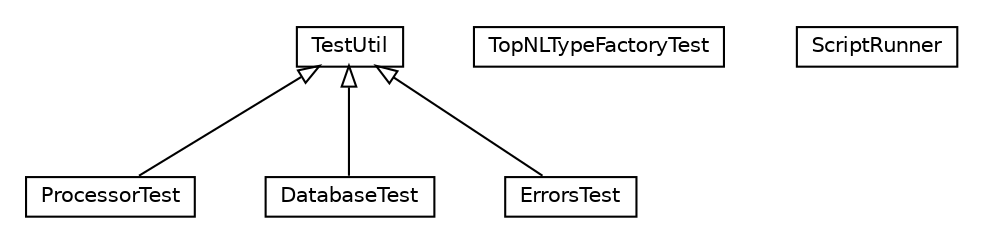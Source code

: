 #!/usr/local/bin/dot
#
# Class diagram 
# Generated by UMLGraph version R5_6-24-gf6e263 (http://www.umlgraph.org/)
#

digraph G {
	edge [fontname="Helvetica",fontsize=10,labelfontname="Helvetica",labelfontsize=10];
	node [fontname="Helvetica",fontsize=10,shape=plaintext];
	nodesep=0.25;
	ranksep=0.5;
	// nl.b3p.topnl.ProcessorTest
	c0 [label=<<table title="nl.b3p.topnl.ProcessorTest" border="0" cellborder="1" cellspacing="0" cellpadding="2" port="p" href="./ProcessorTest.html">
		<tr><td><table border="0" cellspacing="0" cellpadding="1">
<tr><td align="center" balign="center"> ProcessorTest </td></tr>
		</table></td></tr>
		</table>>, URL="./ProcessorTest.html", fontname="Helvetica", fontcolor="black", fontsize=10.0];
	// nl.b3p.topnl.TestUtil
	c1 [label=<<table title="nl.b3p.topnl.TestUtil" border="0" cellborder="1" cellspacing="0" cellpadding="2" port="p" href="./TestUtil.html">
		<tr><td><table border="0" cellspacing="0" cellpadding="1">
<tr><td align="center" balign="center"> TestUtil </td></tr>
		</table></td></tr>
		</table>>, URL="./TestUtil.html", fontname="Helvetica", fontcolor="black", fontsize=10.0];
	// nl.b3p.topnl.TopNLTypeFactoryTest
	c2 [label=<<table title="nl.b3p.topnl.TopNLTypeFactoryTest" border="0" cellborder="1" cellspacing="0" cellpadding="2" port="p" href="./TopNLTypeFactoryTest.html">
		<tr><td><table border="0" cellspacing="0" cellpadding="1">
<tr><td align="center" balign="center"> TopNLTypeFactoryTest </td></tr>
		</table></td></tr>
		</table>>, URL="./TopNLTypeFactoryTest.html", fontname="Helvetica", fontcolor="black", fontsize=10.0];
	// nl.b3p.topnl.DatabaseTest
	c3 [label=<<table title="nl.b3p.topnl.DatabaseTest" border="0" cellborder="1" cellspacing="0" cellpadding="2" port="p" href="./DatabaseTest.html">
		<tr><td><table border="0" cellspacing="0" cellpadding="1">
<tr><td align="center" balign="center"> DatabaseTest </td></tr>
		</table></td></tr>
		</table>>, URL="./DatabaseTest.html", fontname="Helvetica", fontcolor="black", fontsize=10.0];
	// nl.b3p.topnl.ScriptRunner
	c4 [label=<<table title="nl.b3p.topnl.ScriptRunner" border="0" cellborder="1" cellspacing="0" cellpadding="2" port="p" href="./ScriptRunner.html">
		<tr><td><table border="0" cellspacing="0" cellpadding="1">
<tr><td align="center" balign="center"> ScriptRunner </td></tr>
		</table></td></tr>
		</table>>, URL="./ScriptRunner.html", fontname="Helvetica", fontcolor="black", fontsize=10.0];
	// nl.b3p.topnl.ErrorsTest
	c5 [label=<<table title="nl.b3p.topnl.ErrorsTest" border="0" cellborder="1" cellspacing="0" cellpadding="2" port="p" href="./ErrorsTest.html">
		<tr><td><table border="0" cellspacing="0" cellpadding="1">
<tr><td align="center" balign="center"> ErrorsTest </td></tr>
		</table></td></tr>
		</table>>, URL="./ErrorsTest.html", fontname="Helvetica", fontcolor="black", fontsize=10.0];
	//nl.b3p.topnl.ProcessorTest extends nl.b3p.topnl.TestUtil
	c1:p -> c0:p [dir=back,arrowtail=empty];
	//nl.b3p.topnl.DatabaseTest extends nl.b3p.topnl.TestUtil
	c1:p -> c3:p [dir=back,arrowtail=empty];
	//nl.b3p.topnl.ErrorsTest extends nl.b3p.topnl.TestUtil
	c1:p -> c5:p [dir=back,arrowtail=empty];
}

